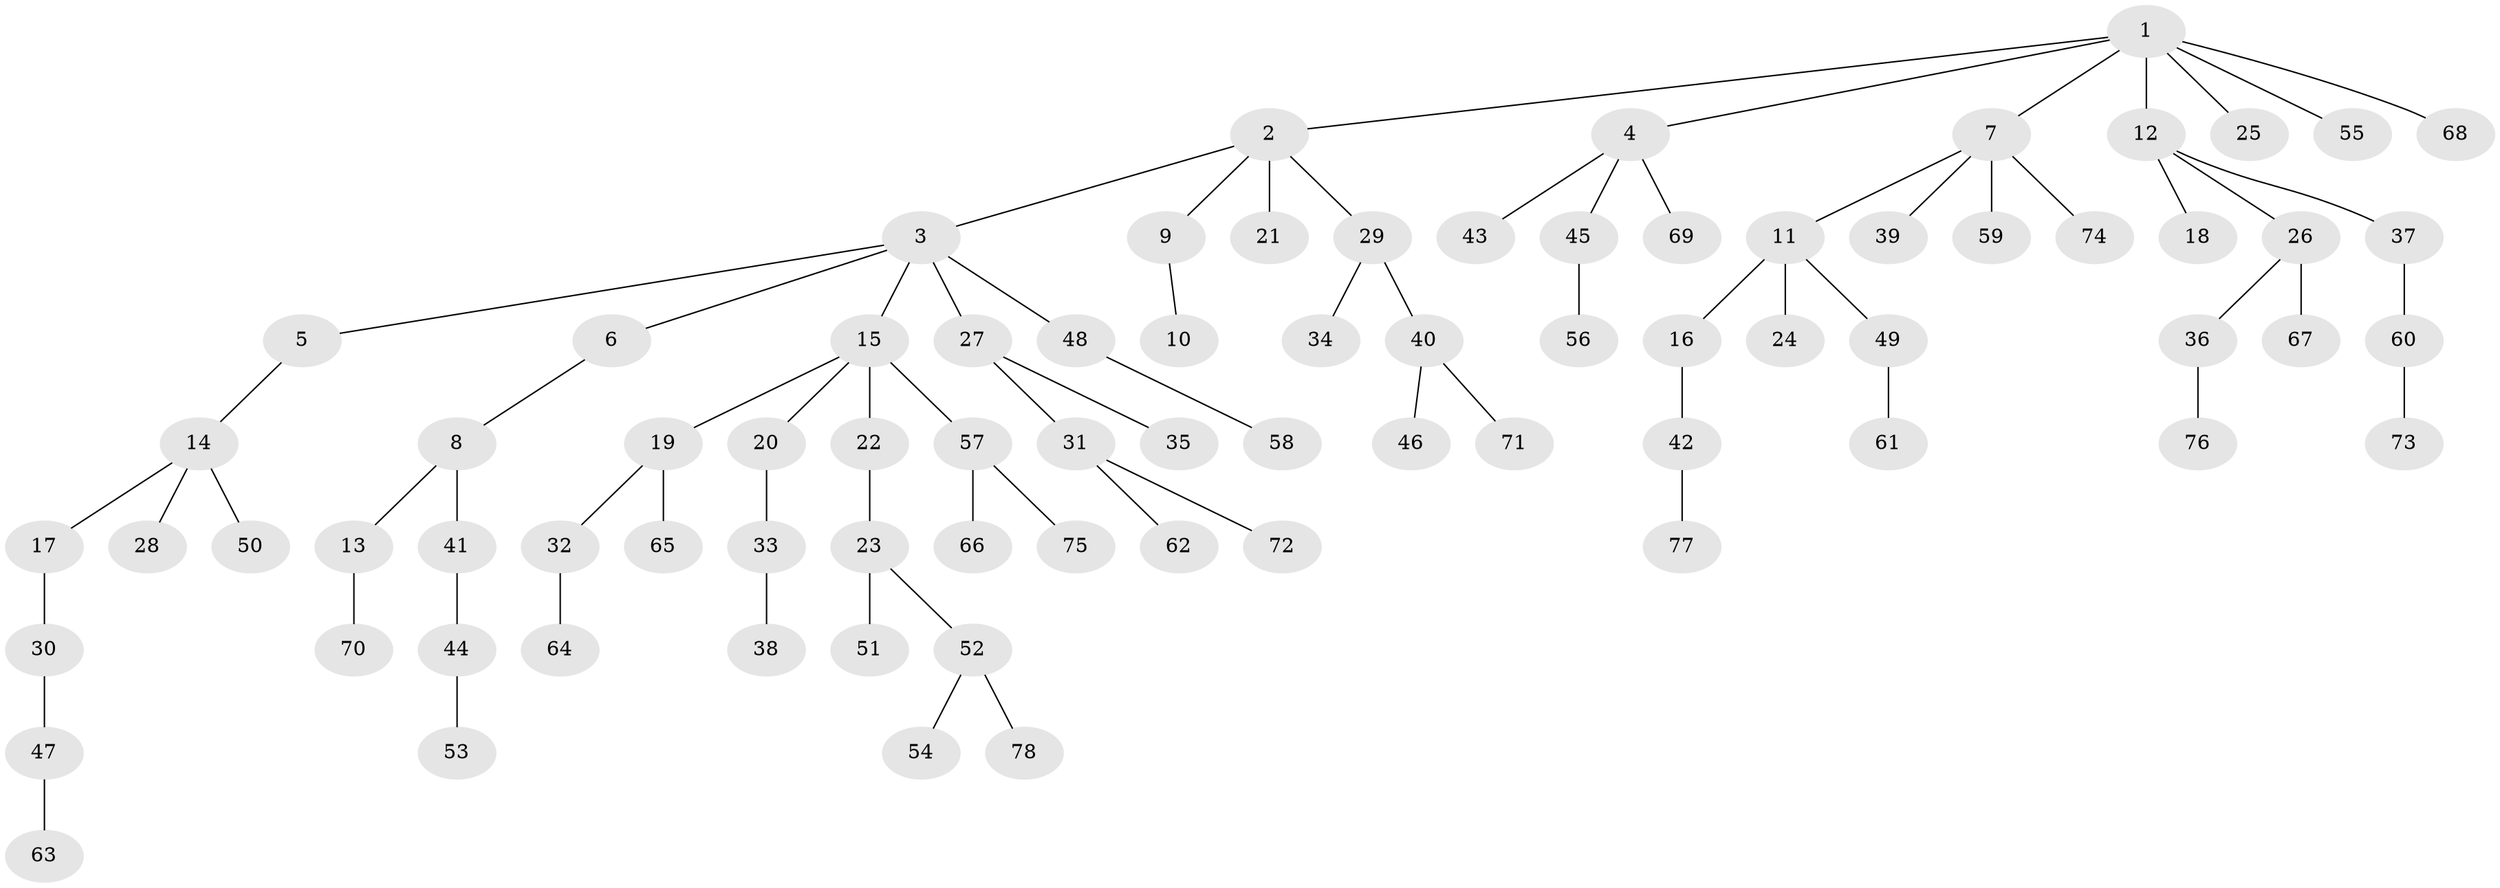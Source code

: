 // Generated by graph-tools (version 1.1) at 2025/15/03/09/25 04:15:33]
// undirected, 78 vertices, 77 edges
graph export_dot {
graph [start="1"]
  node [color=gray90,style=filled];
  1;
  2;
  3;
  4;
  5;
  6;
  7;
  8;
  9;
  10;
  11;
  12;
  13;
  14;
  15;
  16;
  17;
  18;
  19;
  20;
  21;
  22;
  23;
  24;
  25;
  26;
  27;
  28;
  29;
  30;
  31;
  32;
  33;
  34;
  35;
  36;
  37;
  38;
  39;
  40;
  41;
  42;
  43;
  44;
  45;
  46;
  47;
  48;
  49;
  50;
  51;
  52;
  53;
  54;
  55;
  56;
  57;
  58;
  59;
  60;
  61;
  62;
  63;
  64;
  65;
  66;
  67;
  68;
  69;
  70;
  71;
  72;
  73;
  74;
  75;
  76;
  77;
  78;
  1 -- 2;
  1 -- 4;
  1 -- 7;
  1 -- 12;
  1 -- 25;
  1 -- 55;
  1 -- 68;
  2 -- 3;
  2 -- 9;
  2 -- 21;
  2 -- 29;
  3 -- 5;
  3 -- 6;
  3 -- 15;
  3 -- 27;
  3 -- 48;
  4 -- 43;
  4 -- 45;
  4 -- 69;
  5 -- 14;
  6 -- 8;
  7 -- 11;
  7 -- 39;
  7 -- 59;
  7 -- 74;
  8 -- 13;
  8 -- 41;
  9 -- 10;
  11 -- 16;
  11 -- 24;
  11 -- 49;
  12 -- 18;
  12 -- 26;
  12 -- 37;
  13 -- 70;
  14 -- 17;
  14 -- 28;
  14 -- 50;
  15 -- 19;
  15 -- 20;
  15 -- 22;
  15 -- 57;
  16 -- 42;
  17 -- 30;
  19 -- 32;
  19 -- 65;
  20 -- 33;
  22 -- 23;
  23 -- 51;
  23 -- 52;
  26 -- 36;
  26 -- 67;
  27 -- 31;
  27 -- 35;
  29 -- 34;
  29 -- 40;
  30 -- 47;
  31 -- 62;
  31 -- 72;
  32 -- 64;
  33 -- 38;
  36 -- 76;
  37 -- 60;
  40 -- 46;
  40 -- 71;
  41 -- 44;
  42 -- 77;
  44 -- 53;
  45 -- 56;
  47 -- 63;
  48 -- 58;
  49 -- 61;
  52 -- 54;
  52 -- 78;
  57 -- 66;
  57 -- 75;
  60 -- 73;
}
